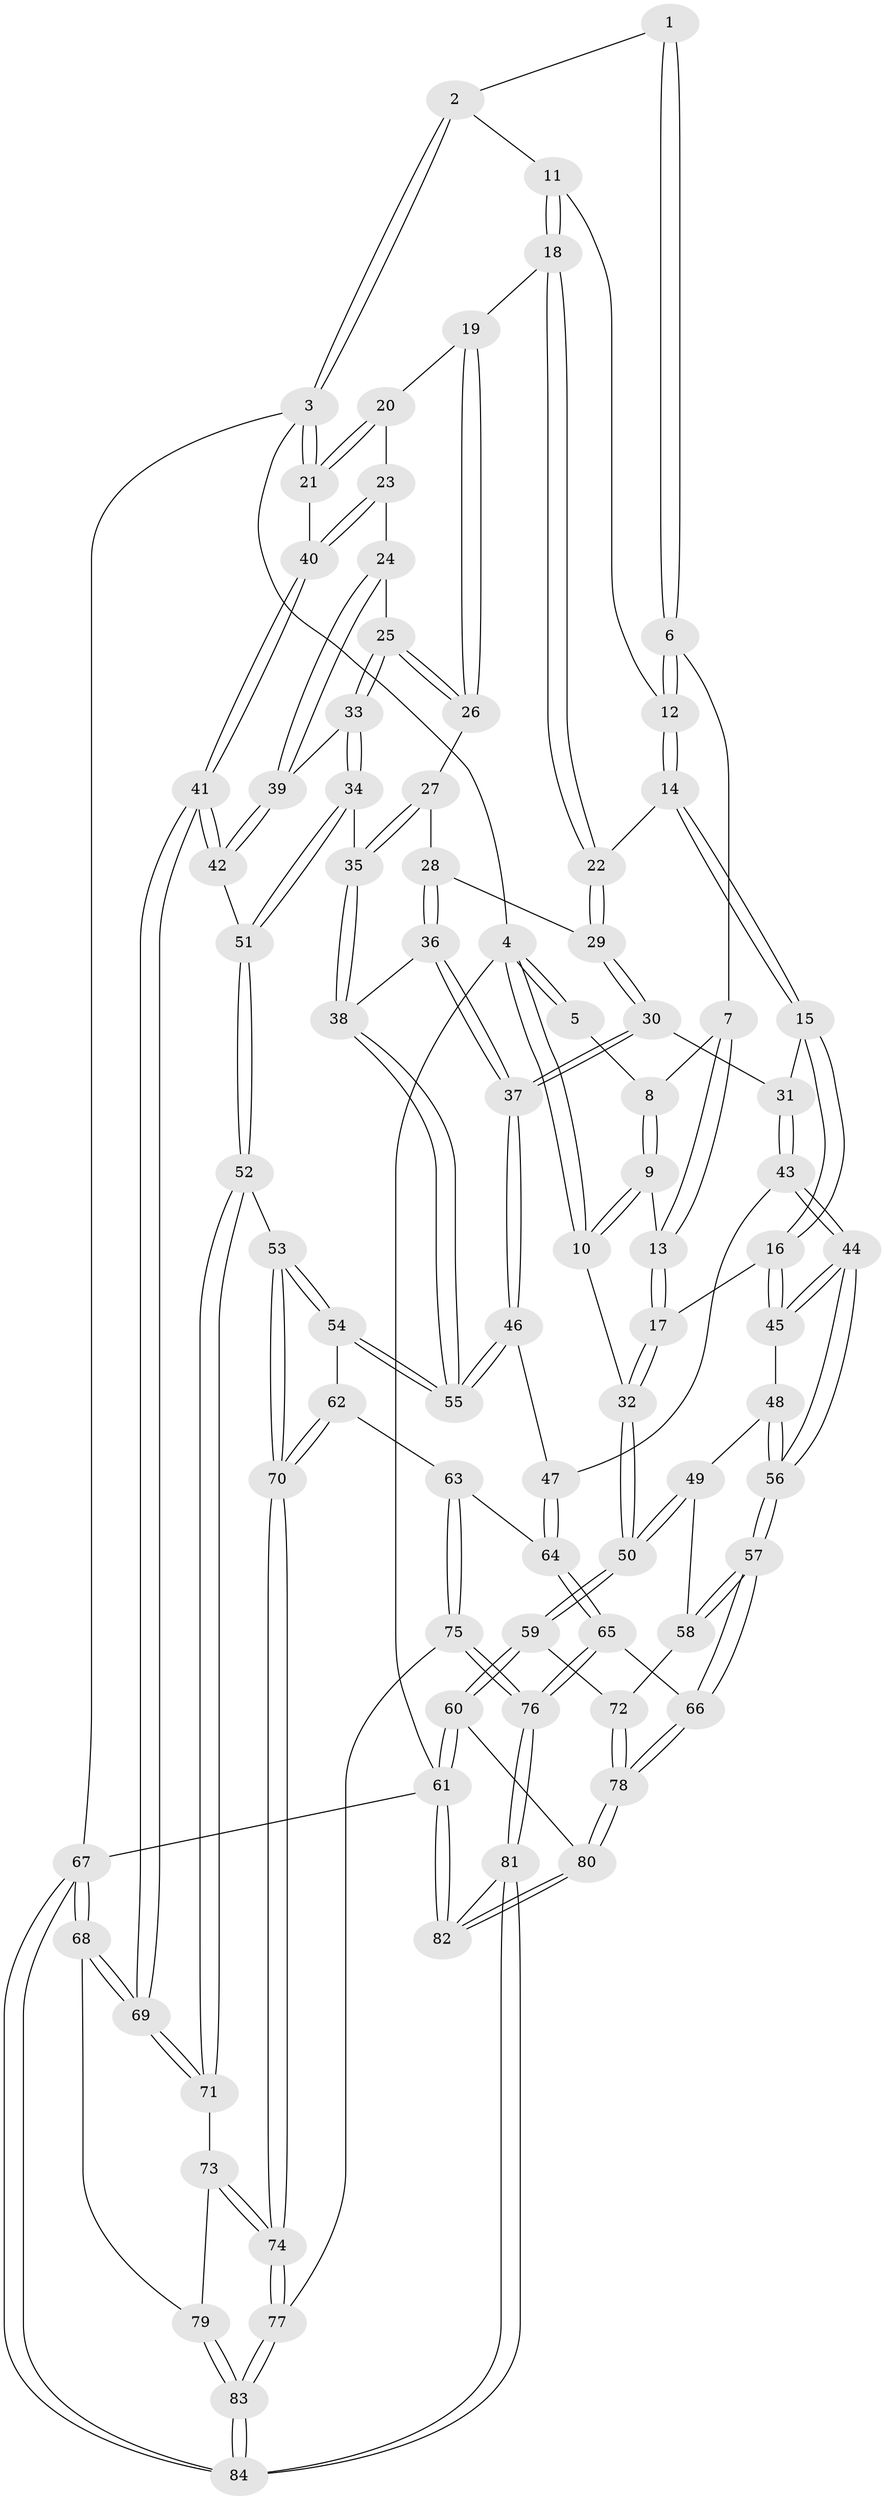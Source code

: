 // Generated by graph-tools (version 1.1) at 2025/11/02/27/25 16:11:58]
// undirected, 84 vertices, 207 edges
graph export_dot {
graph [start="1"]
  node [color=gray90,style=filled];
  1 [pos="+0.32319439390167487+0"];
  2 [pos="+0.5715154117878282+0"];
  3 [pos="+1+0"];
  4 [pos="+0+0"];
  5 [pos="+0+0"];
  6 [pos="+0.19131431601361246+0.11586233776432298"];
  7 [pos="+0.15973023449922494+0.10921683753091661"];
  8 [pos="+0.09311492754890657+0.04237803817389825"];
  9 [pos="+0+0.16957861038453934"];
  10 [pos="+0+0.19705289059113182"];
  11 [pos="+0.5793383792008957+0"];
  12 [pos="+0.2159201806566161+0.14602042857082373"];
  13 [pos="+0.053148471083040154+0.16926332376209458"];
  14 [pos="+0.23723995620423008+0.21445309804114412"];
  15 [pos="+0.2348098500643282+0.309495711310044"];
  16 [pos="+0.21231455979366878+0.32534928950062947"];
  17 [pos="+0.13377760189758975+0.30739527027530894"];
  18 [pos="+0.5868206198534585+0"];
  19 [pos="+0.68506961754364+0.07046576822357431"];
  20 [pos="+0.8506048922027409+0.09494479599624461"];
  21 [pos="+1+0"];
  22 [pos="+0.5406995384509301+0.0985250488855075"];
  23 [pos="+1+0.2425897530194111"];
  24 [pos="+0.9924370460048836+0.2584678254037309"];
  25 [pos="+0.8280496228210258+0.2969319431261246"];
  26 [pos="+0.7677590714137348+0.248312775091052"];
  27 [pos="+0.6792339458704258+0.31558182800026013"];
  28 [pos="+0.5847268156845061+0.30338766916479537"];
  29 [pos="+0.5137813704584377+0.23329136237636647"];
  30 [pos="+0.4277775444534929+0.32782515222570263"];
  31 [pos="+0.3612690310977058+0.34493908777137583"];
  32 [pos="+0+0.33805170228652404"];
  33 [pos="+0.8203005621054031+0.32810153314273394"];
  34 [pos="+0.7535794527769573+0.44197840988502407"];
  35 [pos="+0.6980888774630616+0.43876424111516177"];
  36 [pos="+0.5905771467152477+0.3270950813333166"];
  37 [pos="+0.5274152896240252+0.47710685073365333"];
  38 [pos="+0.6556774159719414+0.45263723207164697"];
  39 [pos="+0.9144143281897533+0.4577322047124728"];
  40 [pos="+1+0.22144385222519483"];
  41 [pos="+1+0.6192149632638492"];
  42 [pos="+0.9216422767337886+0.5682830918006989"];
  43 [pos="+0.3608182441250098+0.5607532722922259"];
  44 [pos="+0.3402507612111922+0.5710618126694037"];
  45 [pos="+0.1901288260234363+0.3961977763207314"];
  46 [pos="+0.5505852328186279+0.5272717075522758"];
  47 [pos="+0.39086137871637333+0.5648899931163491"];
  48 [pos="+0.14491022317540636+0.4625719264466283"];
  49 [pos="+0.10247980636903554+0.49535942943313527"];
  50 [pos="+0+0.5056709770051817"];
  51 [pos="+0.8564351494663137+0.5798756067313158"];
  52 [pos="+0.8311647023959683+0.6061794558075457"];
  53 [pos="+0.7671393490840094+0.63003911398112"];
  54 [pos="+0.5819005531799539+0.5699561467317968"];
  55 [pos="+0.5658659104514776+0.5340108896860831"];
  56 [pos="+0.2994327837952668+0.6104475465684651"];
  57 [pos="+0.2685805656051521+0.6635633625816965"];
  58 [pos="+0.16120729820213703+0.6450102201440732"];
  59 [pos="+0+0.6350019231557233"];
  60 [pos="+0+0.8596919262469739"];
  61 [pos="+0+1"];
  62 [pos="+0.5723452243475402+0.6251138167624848"];
  63 [pos="+0.5309394895526406+0.6824790566871013"];
  64 [pos="+0.4398446300598204+0.6667473516045845"];
  65 [pos="+0.3760571401663735+0.8029196058708766"];
  66 [pos="+0.29185743244828144+0.7461318139082298"];
  67 [pos="+1+1"];
  68 [pos="+1+0.8665338771367508"];
  69 [pos="+1+0.797652675973336"];
  70 [pos="+0.6844138509614467+0.7790545597455778"];
  71 [pos="+0.8475627347225247+0.7393107675095273"];
  72 [pos="+0.08686538687960564+0.6912923822502705"];
  73 [pos="+0.8299116027177832+0.8142730243271129"];
  74 [pos="+0.6794109881715822+0.8442919556118385"];
  75 [pos="+0.5003625041486924+0.8493415301205193"];
  76 [pos="+0.4399180547123601+0.8756775995655676"];
  77 [pos="+0.6705375668909059+0.8559474246600688"];
  78 [pos="+0.13214865369232687+0.8708838030370186"];
  79 [pos="+0.8952624116904394+0.857153913754952"];
  80 [pos="+0.13100378614827096+0.8733651684743768"];
  81 [pos="+0.33839094321254776+1"];
  82 [pos="+0.27247963960290117+1"];
  83 [pos="+0.7538521598234219+1"];
  84 [pos="+0.7707906850393816+1"];
  1 -- 2;
  1 -- 6;
  1 -- 6;
  2 -- 3;
  2 -- 3;
  2 -- 11;
  3 -- 4;
  3 -- 21;
  3 -- 21;
  3 -- 67;
  4 -- 5;
  4 -- 5;
  4 -- 10;
  4 -- 10;
  4 -- 61;
  5 -- 8;
  6 -- 7;
  6 -- 12;
  6 -- 12;
  7 -- 8;
  7 -- 13;
  7 -- 13;
  8 -- 9;
  8 -- 9;
  9 -- 10;
  9 -- 10;
  9 -- 13;
  10 -- 32;
  11 -- 12;
  11 -- 18;
  11 -- 18;
  12 -- 14;
  12 -- 14;
  13 -- 17;
  13 -- 17;
  14 -- 15;
  14 -- 15;
  14 -- 22;
  15 -- 16;
  15 -- 16;
  15 -- 31;
  16 -- 17;
  16 -- 45;
  16 -- 45;
  17 -- 32;
  17 -- 32;
  18 -- 19;
  18 -- 22;
  18 -- 22;
  19 -- 20;
  19 -- 26;
  19 -- 26;
  20 -- 21;
  20 -- 21;
  20 -- 23;
  21 -- 40;
  22 -- 29;
  22 -- 29;
  23 -- 24;
  23 -- 40;
  23 -- 40;
  24 -- 25;
  24 -- 39;
  24 -- 39;
  25 -- 26;
  25 -- 26;
  25 -- 33;
  25 -- 33;
  26 -- 27;
  27 -- 28;
  27 -- 35;
  27 -- 35;
  28 -- 29;
  28 -- 36;
  28 -- 36;
  29 -- 30;
  29 -- 30;
  30 -- 31;
  30 -- 37;
  30 -- 37;
  31 -- 43;
  31 -- 43;
  32 -- 50;
  32 -- 50;
  33 -- 34;
  33 -- 34;
  33 -- 39;
  34 -- 35;
  34 -- 51;
  34 -- 51;
  35 -- 38;
  35 -- 38;
  36 -- 37;
  36 -- 37;
  36 -- 38;
  37 -- 46;
  37 -- 46;
  38 -- 55;
  38 -- 55;
  39 -- 42;
  39 -- 42;
  40 -- 41;
  40 -- 41;
  41 -- 42;
  41 -- 42;
  41 -- 69;
  41 -- 69;
  42 -- 51;
  43 -- 44;
  43 -- 44;
  43 -- 47;
  44 -- 45;
  44 -- 45;
  44 -- 56;
  44 -- 56;
  45 -- 48;
  46 -- 47;
  46 -- 55;
  46 -- 55;
  47 -- 64;
  47 -- 64;
  48 -- 49;
  48 -- 56;
  48 -- 56;
  49 -- 50;
  49 -- 50;
  49 -- 58;
  50 -- 59;
  50 -- 59;
  51 -- 52;
  51 -- 52;
  52 -- 53;
  52 -- 71;
  52 -- 71;
  53 -- 54;
  53 -- 54;
  53 -- 70;
  53 -- 70;
  54 -- 55;
  54 -- 55;
  54 -- 62;
  56 -- 57;
  56 -- 57;
  57 -- 58;
  57 -- 58;
  57 -- 66;
  57 -- 66;
  58 -- 72;
  59 -- 60;
  59 -- 60;
  59 -- 72;
  60 -- 61;
  60 -- 61;
  60 -- 80;
  61 -- 82;
  61 -- 82;
  61 -- 67;
  62 -- 63;
  62 -- 70;
  62 -- 70;
  63 -- 64;
  63 -- 75;
  63 -- 75;
  64 -- 65;
  64 -- 65;
  65 -- 66;
  65 -- 76;
  65 -- 76;
  66 -- 78;
  66 -- 78;
  67 -- 68;
  67 -- 68;
  67 -- 84;
  67 -- 84;
  68 -- 69;
  68 -- 69;
  68 -- 79;
  69 -- 71;
  69 -- 71;
  70 -- 74;
  70 -- 74;
  71 -- 73;
  72 -- 78;
  72 -- 78;
  73 -- 74;
  73 -- 74;
  73 -- 79;
  74 -- 77;
  74 -- 77;
  75 -- 76;
  75 -- 76;
  75 -- 77;
  76 -- 81;
  76 -- 81;
  77 -- 83;
  77 -- 83;
  78 -- 80;
  78 -- 80;
  79 -- 83;
  79 -- 83;
  80 -- 82;
  80 -- 82;
  81 -- 82;
  81 -- 84;
  81 -- 84;
  83 -- 84;
  83 -- 84;
}
